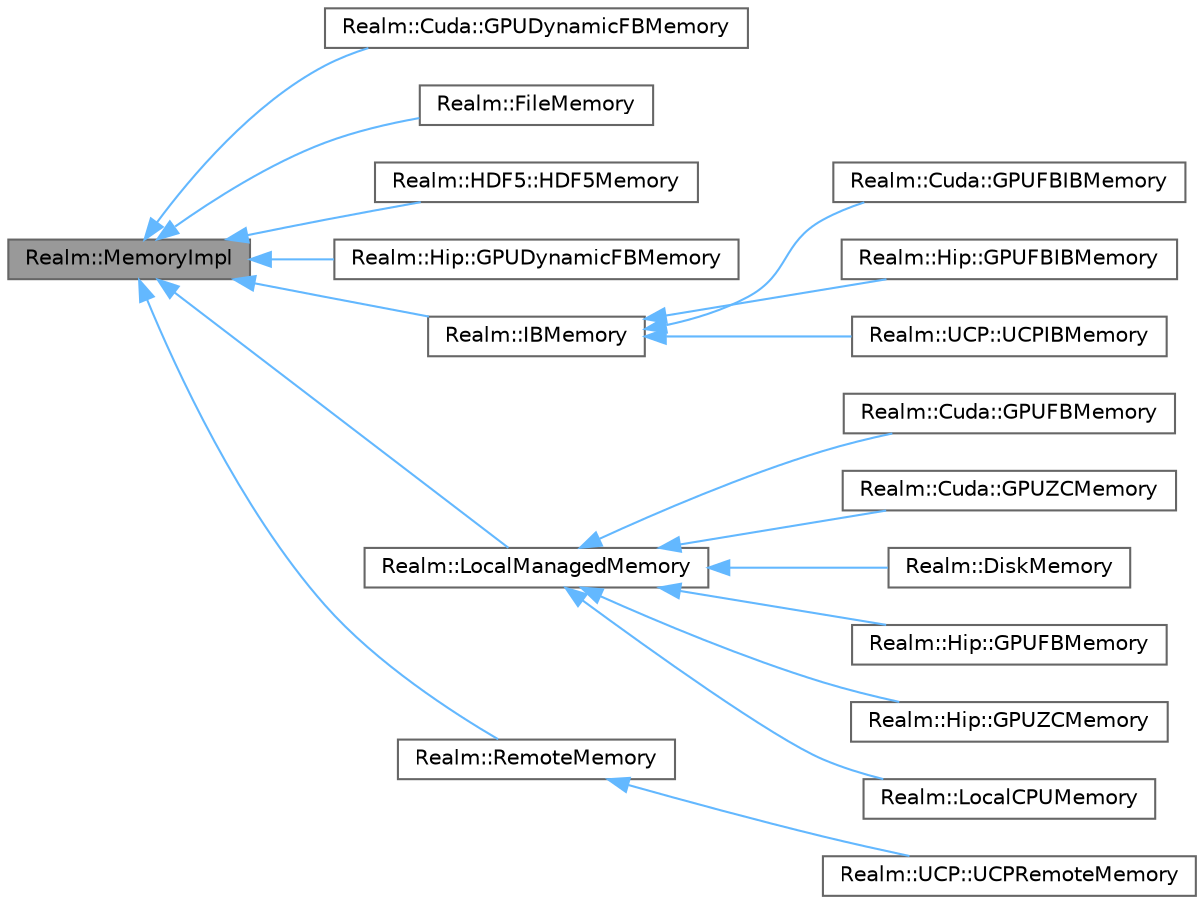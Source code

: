 digraph "Realm::MemoryImpl"
{
 // LATEX_PDF_SIZE
  bgcolor="transparent";
  edge [fontname=Helvetica,fontsize=10,labelfontname=Helvetica,labelfontsize=10];
  node [fontname=Helvetica,fontsize=10,shape=box,height=0.2,width=0.4];
  rankdir="LR";
  Node1 [id="Node000001",label="Realm::MemoryImpl",height=0.2,width=0.4,color="gray40", fillcolor="grey60", style="filled", fontcolor="black",tooltip=" "];
  Node1 -> Node2 [id="edge1_Node000001_Node000002",dir="back",color="steelblue1",style="solid",tooltip=" "];
  Node2 [id="Node000002",label="Realm::Cuda::GPUDynamicFBMemory",height=0.2,width=0.4,color="gray40", fillcolor="white", style="filled",URL="$classRealm_1_1Cuda_1_1GPUDynamicFBMemory.html",tooltip=" "];
  Node1 -> Node3 [id="edge2_Node000001_Node000003",dir="back",color="steelblue1",style="solid",tooltip=" "];
  Node3 [id="Node000003",label="Realm::FileMemory",height=0.2,width=0.4,color="gray40", fillcolor="white", style="filled",URL="$classRealm_1_1FileMemory.html",tooltip=" "];
  Node1 -> Node4 [id="edge3_Node000001_Node000004",dir="back",color="steelblue1",style="solid",tooltip=" "];
  Node4 [id="Node000004",label="Realm::HDF5::HDF5Memory",height=0.2,width=0.4,color="gray40", fillcolor="white", style="filled",URL="$classRealm_1_1HDF5_1_1HDF5Memory.html",tooltip=" "];
  Node1 -> Node5 [id="edge4_Node000001_Node000005",dir="back",color="steelblue1",style="solid",tooltip=" "];
  Node5 [id="Node000005",label="Realm::Hip::GPUDynamicFBMemory",height=0.2,width=0.4,color="gray40", fillcolor="white", style="filled",URL="$classRealm_1_1Hip_1_1GPUDynamicFBMemory.html",tooltip=" "];
  Node1 -> Node6 [id="edge5_Node000001_Node000006",dir="back",color="steelblue1",style="solid",tooltip=" "];
  Node6 [id="Node000006",label="Realm::IBMemory",height=0.2,width=0.4,color="gray40", fillcolor="white", style="filled",URL="$classRealm_1_1IBMemory.html",tooltip=" "];
  Node6 -> Node7 [id="edge6_Node000006_Node000007",dir="back",color="steelblue1",style="solid",tooltip=" "];
  Node7 [id="Node000007",label="Realm::Cuda::GPUFBIBMemory",height=0.2,width=0.4,color="gray40", fillcolor="white", style="filled",URL="$classRealm_1_1Cuda_1_1GPUFBIBMemory.html",tooltip=" "];
  Node6 -> Node8 [id="edge7_Node000006_Node000008",dir="back",color="steelblue1",style="solid",tooltip=" "];
  Node8 [id="Node000008",label="Realm::Hip::GPUFBIBMemory",height=0.2,width=0.4,color="gray40", fillcolor="white", style="filled",URL="$classRealm_1_1Hip_1_1GPUFBIBMemory.html",tooltip=" "];
  Node6 -> Node9 [id="edge8_Node000006_Node000009",dir="back",color="steelblue1",style="solid",tooltip=" "];
  Node9 [id="Node000009",label="Realm::UCP::UCPIBMemory",height=0.2,width=0.4,color="gray40", fillcolor="white", style="filled",URL="$classRealm_1_1UCP_1_1UCPIBMemory.html",tooltip=" "];
  Node1 -> Node10 [id="edge9_Node000001_Node000010",dir="back",color="steelblue1",style="solid",tooltip=" "];
  Node10 [id="Node000010",label="Realm::LocalManagedMemory",height=0.2,width=0.4,color="gray40", fillcolor="white", style="filled",URL="$classRealm_1_1LocalManagedMemory.html",tooltip=" "];
  Node10 -> Node11 [id="edge10_Node000010_Node000011",dir="back",color="steelblue1",style="solid",tooltip=" "];
  Node11 [id="Node000011",label="Realm::Cuda::GPUFBMemory",height=0.2,width=0.4,color="gray40", fillcolor="white", style="filled",URL="$classRealm_1_1Cuda_1_1GPUFBMemory.html",tooltip=" "];
  Node10 -> Node12 [id="edge11_Node000010_Node000012",dir="back",color="steelblue1",style="solid",tooltip=" "];
  Node12 [id="Node000012",label="Realm::Cuda::GPUZCMemory",height=0.2,width=0.4,color="gray40", fillcolor="white", style="filled",URL="$classRealm_1_1Cuda_1_1GPUZCMemory.html",tooltip=" "];
  Node10 -> Node13 [id="edge12_Node000010_Node000013",dir="back",color="steelblue1",style="solid",tooltip=" "];
  Node13 [id="Node000013",label="Realm::DiskMemory",height=0.2,width=0.4,color="gray40", fillcolor="white", style="filled",URL="$classRealm_1_1DiskMemory.html",tooltip=" "];
  Node10 -> Node14 [id="edge13_Node000010_Node000014",dir="back",color="steelblue1",style="solid",tooltip=" "];
  Node14 [id="Node000014",label="Realm::Hip::GPUFBMemory",height=0.2,width=0.4,color="gray40", fillcolor="white", style="filled",URL="$classRealm_1_1Hip_1_1GPUFBMemory.html",tooltip=" "];
  Node10 -> Node15 [id="edge14_Node000010_Node000015",dir="back",color="steelblue1",style="solid",tooltip=" "];
  Node15 [id="Node000015",label="Realm::Hip::GPUZCMemory",height=0.2,width=0.4,color="gray40", fillcolor="white", style="filled",URL="$classRealm_1_1Hip_1_1GPUZCMemory.html",tooltip=" "];
  Node10 -> Node16 [id="edge15_Node000010_Node000016",dir="back",color="steelblue1",style="solid",tooltip=" "];
  Node16 [id="Node000016",label="Realm::LocalCPUMemory",height=0.2,width=0.4,color="gray40", fillcolor="white", style="filled",URL="$classRealm_1_1LocalCPUMemory.html",tooltip=" "];
  Node1 -> Node17 [id="edge16_Node000001_Node000017",dir="back",color="steelblue1",style="solid",tooltip=" "];
  Node17 [id="Node000017",label="Realm::RemoteMemory",height=0.2,width=0.4,color="gray40", fillcolor="white", style="filled",URL="$classRealm_1_1RemoteMemory.html",tooltip=" "];
  Node17 -> Node18 [id="edge17_Node000017_Node000018",dir="back",color="steelblue1",style="solid",tooltip=" "];
  Node18 [id="Node000018",label="Realm::UCP::UCPRemoteMemory",height=0.2,width=0.4,color="gray40", fillcolor="white", style="filled",URL="$classRealm_1_1UCP_1_1UCPRemoteMemory.html",tooltip=" "];
}
